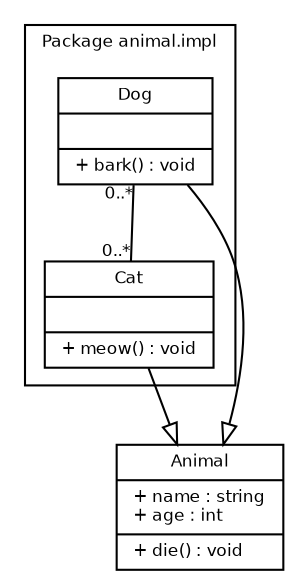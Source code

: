 // http://www.ffnn.nl/pages/articles/media/uml-diagrams-using-graphviz-dot.php
digraph G {
        fontname = "Bitstream Vera Sans"
        fontsize = 8

        node [
                fontname = "Bitstream Vera Sans"
                fontsize = 8
                shape = "record"
        ]

        edge [
                fontname = "Bitstream Vera Sans"
                fontsize = 8
        ]

        Animal [
                label = "{Animal|+ name : string\l+ age : int\l|+ die() : void\l}"
        ]

        subgraph clusterAnimalImpl {
                label = "Package animal.impl"

                Dog [
                        label = "{Dog||+ bark() : void\l}"
                ]

                Cat [
                        label = "{Cat||+ meow() : void\l}"
                ]
        }

        edge [
                arrowhead = "empty"
        ]

        Dog -> Animal
        Cat -> Animal

        edge [
                arrowhead = "none"

                headlabel = "0..*"
                taillabel = "0..*"
        ]

        Dog -> Cat
}